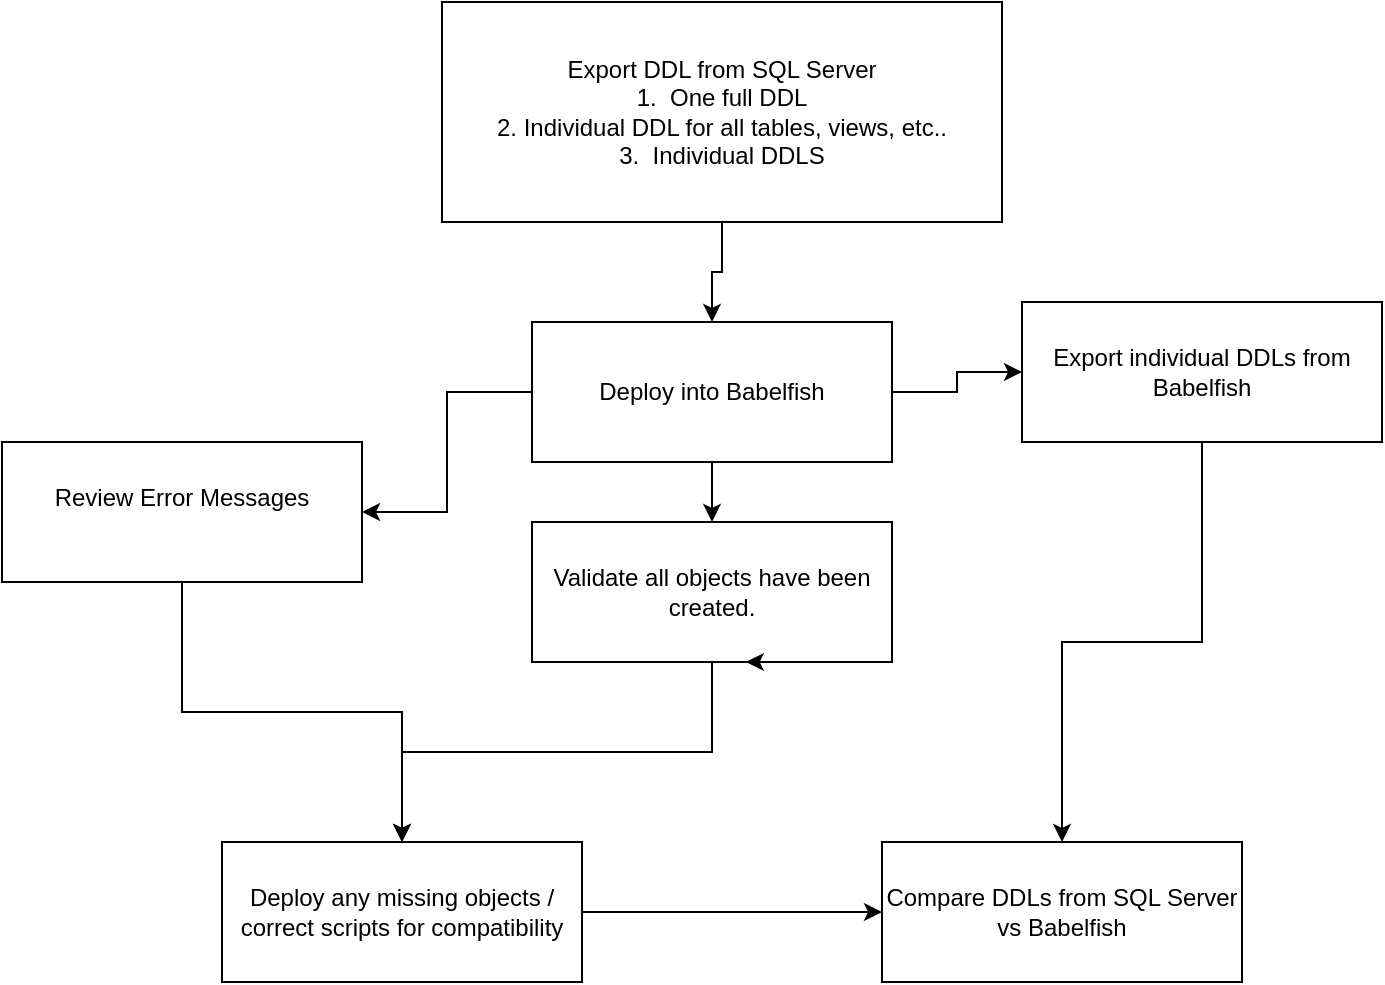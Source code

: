 <mxfile version="22.1.21" type="github">
  <diagram name="Page-1" id="iWM8F4ieGeH4_vaYs4WB">
    <mxGraphModel dx="1434" dy="772" grid="1" gridSize="10" guides="1" tooltips="1" connect="1" arrows="1" fold="1" page="1" pageScale="1" pageWidth="850" pageHeight="1100" math="0" shadow="0">
      <root>
        <mxCell id="0" />
        <mxCell id="1" parent="0" />
        <mxCell id="NaQoKHvgldikXw9V-TxC-16" value="" style="edgeStyle=orthogonalEdgeStyle;rounded=0;orthogonalLoop=1;jettySize=auto;html=1;" edge="1" parent="1" source="NaQoKHvgldikXw9V-TxC-1" target="NaQoKHvgldikXw9V-TxC-5">
          <mxGeometry relative="1" as="geometry" />
        </mxCell>
        <mxCell id="NaQoKHvgldikXw9V-TxC-1" value="Export DDL from SQL Server&lt;br&gt;1.&amp;nbsp; One full DDL&lt;br&gt;2. Individual DDL for all tables, views, etc..&lt;br&gt;3.&amp;nbsp; Individual DDLS" style="rounded=0;whiteSpace=wrap;html=1;" vertex="1" parent="1">
          <mxGeometry x="290" y="40" width="280" height="110" as="geometry" />
        </mxCell>
        <mxCell id="NaQoKHvgldikXw9V-TxC-21" value="" style="edgeStyle=orthogonalEdgeStyle;rounded=0;orthogonalLoop=1;jettySize=auto;html=1;" edge="1" parent="1" source="NaQoKHvgldikXw9V-TxC-3" target="NaQoKHvgldikXw9V-TxC-7">
          <mxGeometry relative="1" as="geometry" />
        </mxCell>
        <mxCell id="NaQoKHvgldikXw9V-TxC-3" value="Export individual DDLs from Babelfish" style="rounded=0;whiteSpace=wrap;html=1;" vertex="1" parent="1">
          <mxGeometry x="580" y="190" width="180" height="70" as="geometry" />
        </mxCell>
        <mxCell id="NaQoKHvgldikXw9V-TxC-20" value="" style="edgeStyle=orthogonalEdgeStyle;rounded=0;orthogonalLoop=1;jettySize=auto;html=1;" edge="1" parent="1" source="NaQoKHvgldikXw9V-TxC-4" target="NaQoKHvgldikXw9V-TxC-9">
          <mxGeometry relative="1" as="geometry" />
        </mxCell>
        <mxCell id="NaQoKHvgldikXw9V-TxC-4" value="Review Error Messages&lt;br&gt;&lt;br&gt;" style="rounded=0;whiteSpace=wrap;html=1;" vertex="1" parent="1">
          <mxGeometry x="70" y="260" width="180" height="70" as="geometry" />
        </mxCell>
        <mxCell id="NaQoKHvgldikXw9V-TxC-15" value="" style="edgeStyle=orthogonalEdgeStyle;rounded=0;orthogonalLoop=1;jettySize=auto;html=1;" edge="1" parent="1" source="NaQoKHvgldikXw9V-TxC-5" target="NaQoKHvgldikXw9V-TxC-4">
          <mxGeometry relative="1" as="geometry" />
        </mxCell>
        <mxCell id="NaQoKHvgldikXw9V-TxC-17" value="" style="edgeStyle=orthogonalEdgeStyle;rounded=0;orthogonalLoop=1;jettySize=auto;html=1;" edge="1" parent="1" source="NaQoKHvgldikXw9V-TxC-5" target="NaQoKHvgldikXw9V-TxC-3">
          <mxGeometry relative="1" as="geometry" />
        </mxCell>
        <mxCell id="NaQoKHvgldikXw9V-TxC-18" value="" style="edgeStyle=orthogonalEdgeStyle;rounded=0;orthogonalLoop=1;jettySize=auto;html=1;" edge="1" parent="1" source="NaQoKHvgldikXw9V-TxC-5" target="NaQoKHvgldikXw9V-TxC-6">
          <mxGeometry relative="1" as="geometry" />
        </mxCell>
        <mxCell id="NaQoKHvgldikXw9V-TxC-5" value="Deploy into Babelfish" style="rounded=0;whiteSpace=wrap;html=1;" vertex="1" parent="1">
          <mxGeometry x="335" y="200" width="180" height="70" as="geometry" />
        </mxCell>
        <mxCell id="NaQoKHvgldikXw9V-TxC-19" value="" style="edgeStyle=orthogonalEdgeStyle;rounded=0;orthogonalLoop=1;jettySize=auto;html=1;" edge="1" parent="1" source="NaQoKHvgldikXw9V-TxC-6" target="NaQoKHvgldikXw9V-TxC-9">
          <mxGeometry relative="1" as="geometry" />
        </mxCell>
        <mxCell id="NaQoKHvgldikXw9V-TxC-6" value="Validate all objects have been created." style="rounded=0;whiteSpace=wrap;html=1;" vertex="1" parent="1">
          <mxGeometry x="335" y="300" width="180" height="70" as="geometry" />
        </mxCell>
        <mxCell id="NaQoKHvgldikXw9V-TxC-7" value="Compare DDLs from SQL Server vs Babelfish" style="rounded=0;whiteSpace=wrap;html=1;" vertex="1" parent="1">
          <mxGeometry x="510" y="460" width="180" height="70" as="geometry" />
        </mxCell>
        <mxCell id="NaQoKHvgldikXw9V-TxC-8" style="edgeStyle=orthogonalEdgeStyle;rounded=0;orthogonalLoop=1;jettySize=auto;html=1;exitX=0.75;exitY=1;exitDx=0;exitDy=0;entryX=0.594;entryY=1.014;entryDx=0;entryDy=0;entryPerimeter=0;" edge="1" parent="1" source="NaQoKHvgldikXw9V-TxC-6" target="NaQoKHvgldikXw9V-TxC-6">
          <mxGeometry relative="1" as="geometry" />
        </mxCell>
        <mxCell id="NaQoKHvgldikXw9V-TxC-22" style="edgeStyle=orthogonalEdgeStyle;rounded=0;orthogonalLoop=1;jettySize=auto;html=1;" edge="1" parent="1" source="NaQoKHvgldikXw9V-TxC-9" target="NaQoKHvgldikXw9V-TxC-7">
          <mxGeometry relative="1" as="geometry" />
        </mxCell>
        <mxCell id="NaQoKHvgldikXw9V-TxC-9" value="Deploy any missing objects / correct scripts for compatibility" style="rounded=0;whiteSpace=wrap;html=1;" vertex="1" parent="1">
          <mxGeometry x="180" y="460" width="180" height="70" as="geometry" />
        </mxCell>
      </root>
    </mxGraphModel>
  </diagram>
</mxfile>
